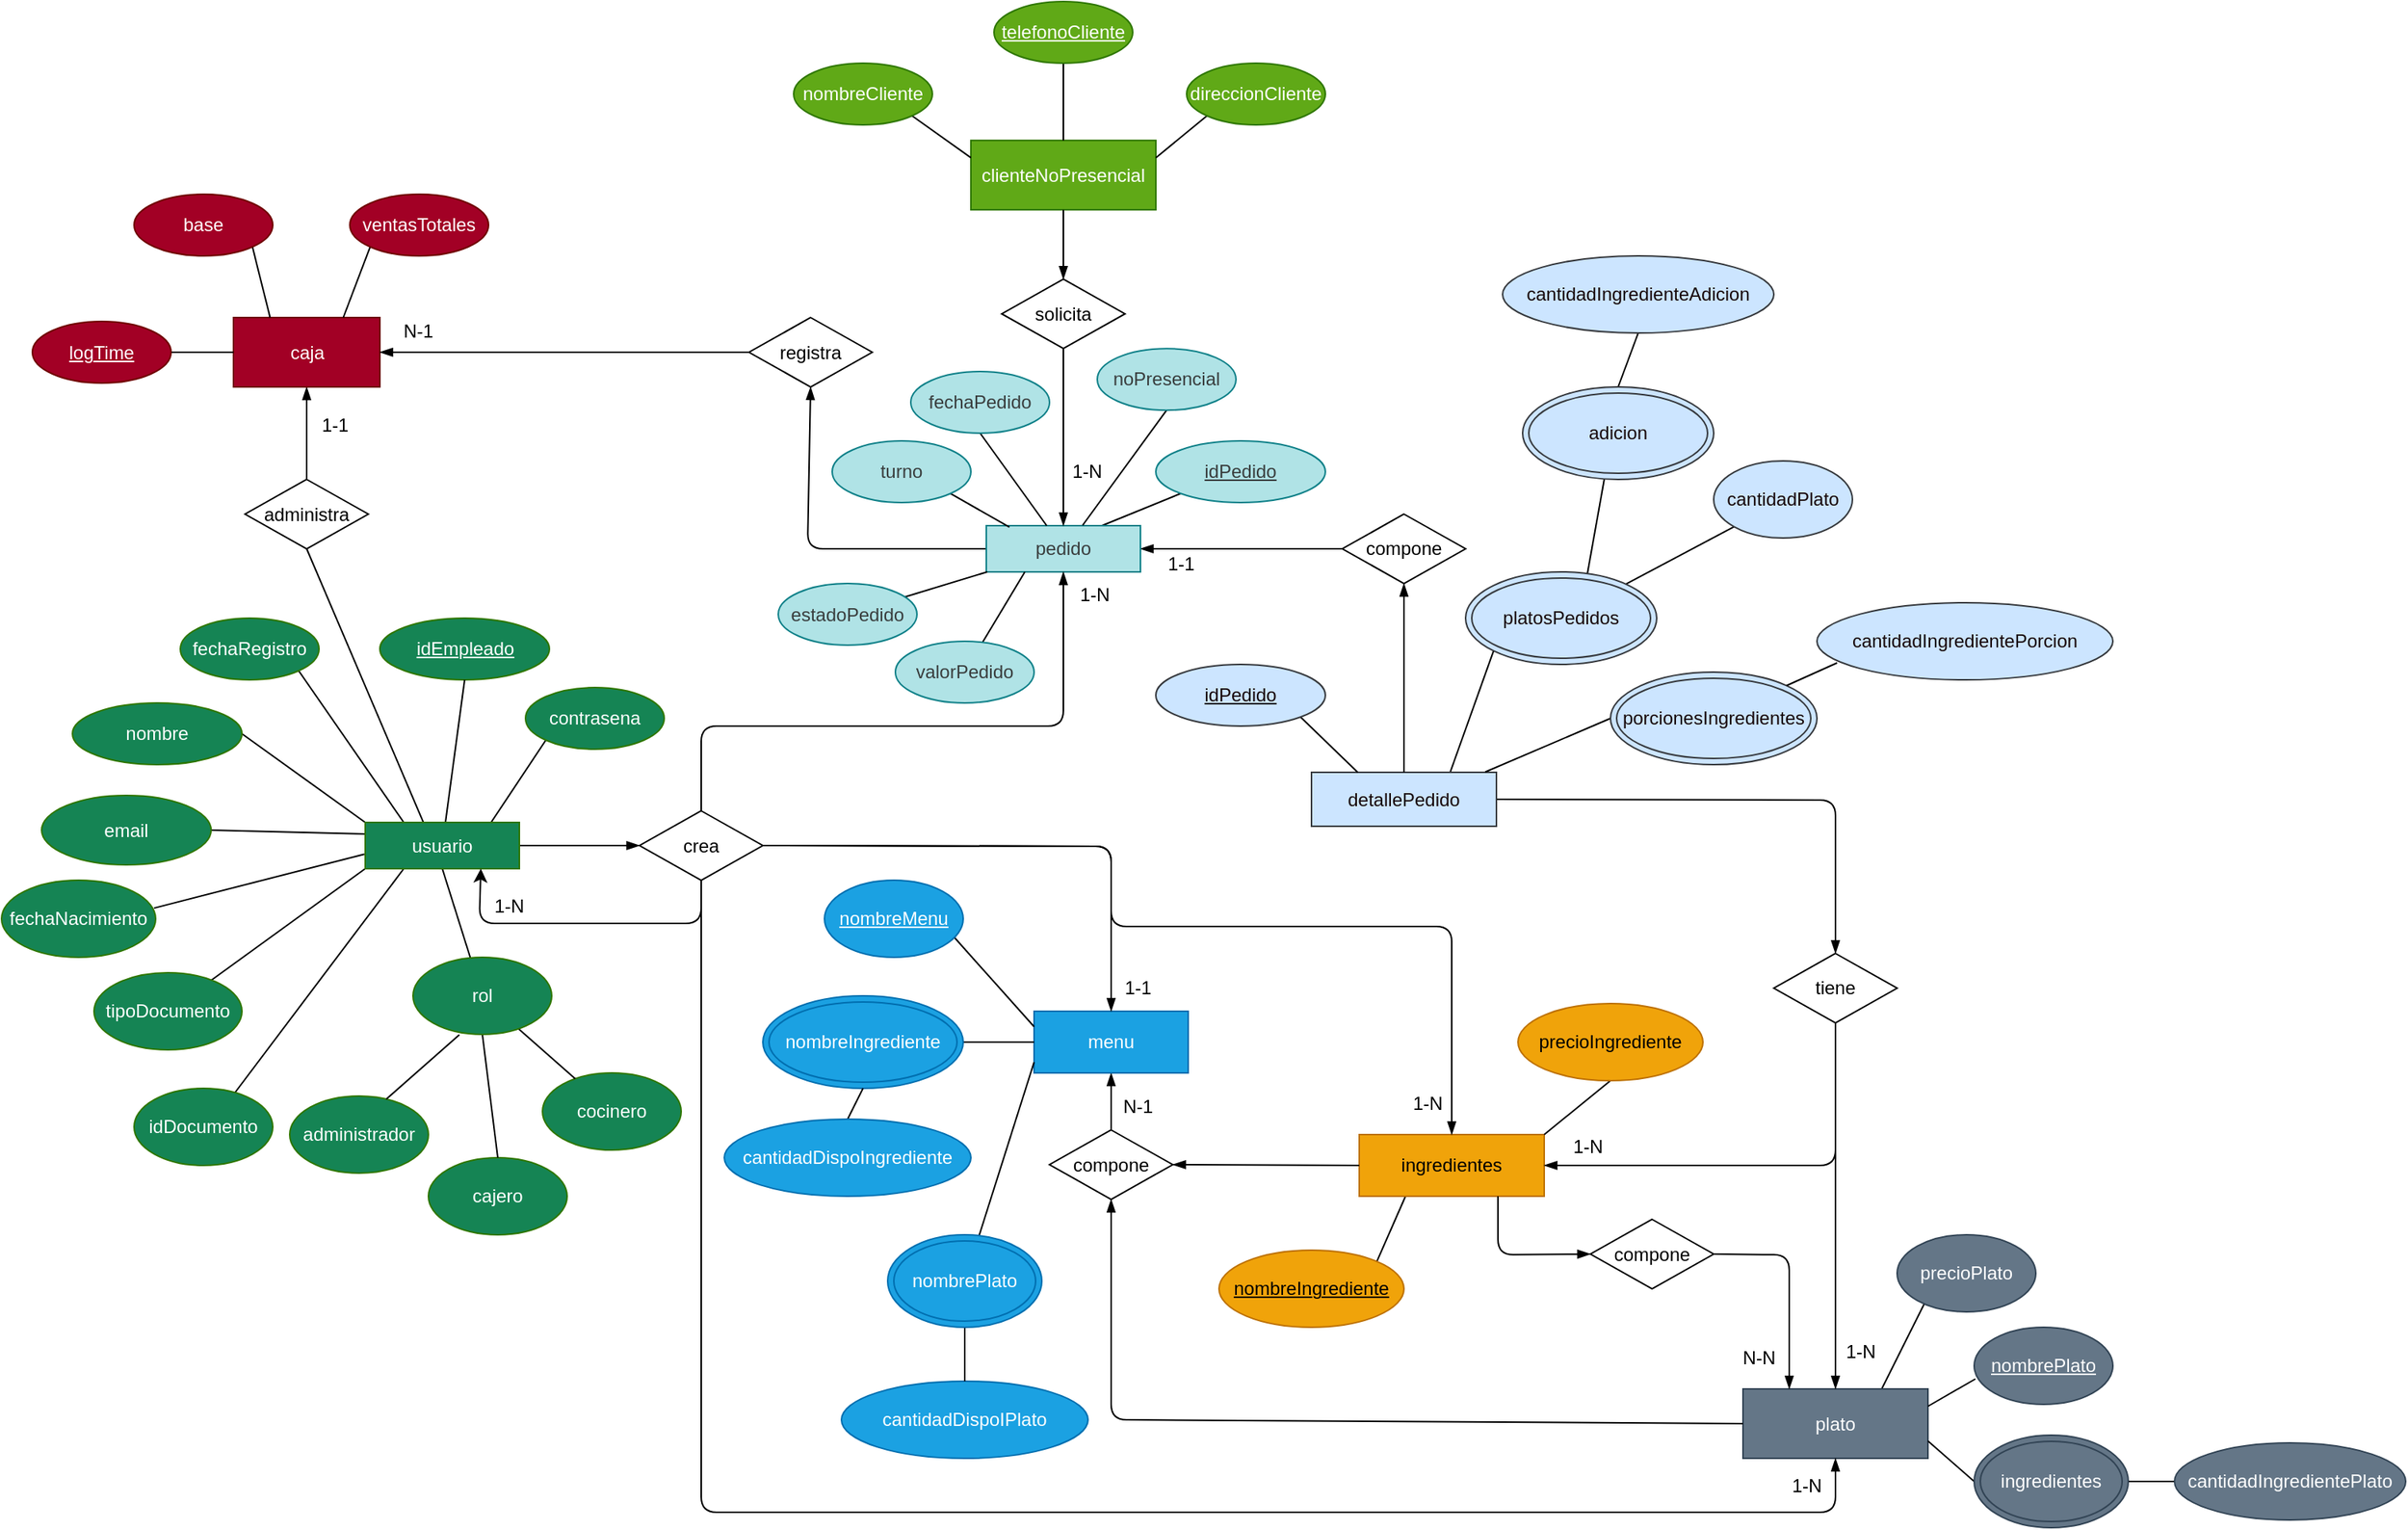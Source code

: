 <mxfile>
    <diagram name="Página-1" id="Yh6qMobbuzsy5kxDYr7Z">
        <mxGraphModel dx="1205" dy="677" grid="1" gridSize="10" guides="1" tooltips="1" connect="1" arrows="1" fold="1" page="1" pageScale="1" pageWidth="827" pageHeight="1169" math="0" shadow="0">
            <root>
                <mxCell id="0"/>
                <mxCell id="1" parent="0"/>
                <mxCell id="bPGTfYvn7zbAYY6Ecmjx-5" value="&lt;u&gt;idEmpleado&lt;/u&gt;" style="ellipse;whiteSpace=wrap;html=1;fillColor=#158454;fontColor=#ffffff;strokeColor=#2D7600;gradientColor=none;" parent="1" vertex="1">
                    <mxGeometry x="295.5" y="460" width="110" height="40" as="geometry"/>
                </mxCell>
                <mxCell id="bPGTfYvn7zbAYY6Ecmjx-9" value="" style="endArrow=none;html=1;rounded=0;entryX=0.5;entryY=1;entryDx=0;entryDy=0;" parent="1" source="bPGTfYvn7zbAYY6Ecmjx-1" target="bPGTfYvn7zbAYY6Ecmjx-5" edge="1">
                    <mxGeometry width="50" height="50" relative="1" as="geometry">
                        <mxPoint x="510" y="600" as="sourcePoint"/>
                        <mxPoint x="560" y="550" as="targetPoint"/>
                    </mxGeometry>
                </mxCell>
                <mxCell id="45" style="edgeStyle=none;html=1;exitX=0.81;exitY=0.034;exitDx=0;exitDy=0;entryX=0;entryY=1;entryDx=0;entryDy=0;endArrow=none;endFill=0;exitPerimeter=0;" parent="1" source="bPGTfYvn7zbAYY6Ecmjx-1" target="30" edge="1">
                    <mxGeometry relative="1" as="geometry"/>
                </mxCell>
                <mxCell id="47" style="edgeStyle=none;html=1;exitX=0.25;exitY=0;exitDx=0;exitDy=0;entryX=1;entryY=1;entryDx=0;entryDy=0;endArrow=none;endFill=0;" parent="1" source="bPGTfYvn7zbAYY6Ecmjx-1" target="31" edge="1">
                    <mxGeometry relative="1" as="geometry"/>
                </mxCell>
                <mxCell id="48" style="edgeStyle=none;html=1;exitX=0;exitY=0;exitDx=0;exitDy=0;entryX=1;entryY=0.5;entryDx=0;entryDy=0;endArrow=none;endFill=0;" parent="1" source="bPGTfYvn7zbAYY6Ecmjx-1" target="32" edge="1">
                    <mxGeometry relative="1" as="geometry"/>
                </mxCell>
                <mxCell id="49" style="edgeStyle=none;html=1;exitX=0;exitY=0.25;exitDx=0;exitDy=0;entryX=1;entryY=0.5;entryDx=0;entryDy=0;endArrow=none;endFill=0;" parent="1" source="bPGTfYvn7zbAYY6Ecmjx-1" target="33" edge="1">
                    <mxGeometry relative="1" as="geometry"/>
                </mxCell>
                <mxCell id="50" style="edgeStyle=none;html=1;exitX=-0.006;exitY=0.688;exitDx=0;exitDy=0;entryX=0.99;entryY=0.361;entryDx=0;entryDy=0;endArrow=none;endFill=0;exitPerimeter=0;entryPerimeter=0;" parent="1" source="bPGTfYvn7zbAYY6Ecmjx-1" target="34" edge="1">
                    <mxGeometry relative="1" as="geometry"/>
                </mxCell>
                <mxCell id="51" style="edgeStyle=none;html=1;exitX=0;exitY=1;exitDx=0;exitDy=0;entryX=0.789;entryY=0.102;entryDx=0;entryDy=0;endArrow=none;endFill=0;entryPerimeter=0;" parent="1" source="bPGTfYvn7zbAYY6Ecmjx-1" target="35" edge="1">
                    <mxGeometry relative="1" as="geometry"/>
                </mxCell>
                <mxCell id="52" style="edgeStyle=none;html=1;exitX=0.25;exitY=1;exitDx=0;exitDy=0;entryX=0.667;entryY=0.2;entryDx=0;entryDy=0;endArrow=none;endFill=0;entryPerimeter=0;" parent="1" source="bPGTfYvn7zbAYY6Ecmjx-1" target="36" edge="1">
                    <mxGeometry relative="1" as="geometry"/>
                </mxCell>
                <mxCell id="53" style="edgeStyle=none;html=1;exitX=0.5;exitY=1;exitDx=0;exitDy=0;endArrow=none;endFill=0;" parent="1" source="bPGTfYvn7zbAYY6Ecmjx-1" target="41" edge="1">
                    <mxGeometry relative="1" as="geometry"/>
                </mxCell>
                <mxCell id="68" style="edgeStyle=none;html=1;exitX=1;exitY=0.5;exitDx=0;exitDy=0;entryX=0;entryY=0.5;entryDx=0;entryDy=0;endArrow=blockThin;endFill=1;" parent="1" source="bPGTfYvn7zbAYY6Ecmjx-1" target="66" edge="1">
                    <mxGeometry relative="1" as="geometry">
                        <mxPoint x="490" y="607.5" as="targetPoint"/>
                    </mxGeometry>
                </mxCell>
                <mxCell id="73" style="edgeStyle=none;html=1;exitX=0.377;exitY=-0.003;exitDx=0;exitDy=0;entryX=0.5;entryY=1;entryDx=0;entryDy=0;endArrow=none;endFill=0;exitPerimeter=0;" parent="1" source="bPGTfYvn7zbAYY6Ecmjx-1" target="72" edge="1">
                    <mxGeometry relative="1" as="geometry"/>
                </mxCell>
                <mxCell id="bPGTfYvn7zbAYY6Ecmjx-1" value="usuario" style="rounded=0;whiteSpace=wrap;html=1;fillColor=#158454;fontColor=#ffffff;strokeColor=#2D7600;gradientColor=none;" parent="1" vertex="1">
                    <mxGeometry x="286" y="592.5" width="100" height="30" as="geometry"/>
                </mxCell>
                <mxCell id="30" value="contrasena" style="ellipse;whiteSpace=wrap;html=1;fillColor=#158454;fontColor=#ffffff;strokeColor=#2D7600;gradientColor=none;" parent="1" vertex="1">
                    <mxGeometry x="390" y="505" width="90" height="40" as="geometry"/>
                </mxCell>
                <mxCell id="31" value="fechaRegistro" style="ellipse;whiteSpace=wrap;html=1;fillColor=#158454;fontColor=#ffffff;strokeColor=#2D7600;gradientColor=none;" parent="1" vertex="1">
                    <mxGeometry x="166" y="460" width="90" height="40" as="geometry"/>
                </mxCell>
                <mxCell id="32" value="nombre" style="ellipse;whiteSpace=wrap;html=1;fillColor=#158454;fontColor=#ffffff;strokeColor=#2D7600;gradientColor=none;" parent="1" vertex="1">
                    <mxGeometry x="96" y="515" width="110" height="40" as="geometry"/>
                </mxCell>
                <mxCell id="33" value="email" style="ellipse;whiteSpace=wrap;html=1;fillColor=#158454;fontColor=#ffffff;strokeColor=#2D7600;gradientColor=none;" parent="1" vertex="1">
                    <mxGeometry x="76" y="575" width="110" height="45" as="geometry"/>
                </mxCell>
                <mxCell id="34" value="fechaNacimiento" style="ellipse;whiteSpace=wrap;html=1;fillColor=#158454;fontColor=#ffffff;strokeColor=#2D7600;gradientColor=none;" parent="1" vertex="1">
                    <mxGeometry x="50" y="630" width="100" height="50" as="geometry"/>
                </mxCell>
                <mxCell id="35" value="tipoDocumento" style="ellipse;whiteSpace=wrap;html=1;fillColor=#158454;fontColor=#ffffff;strokeColor=#2D7600;gradientColor=none;" parent="1" vertex="1">
                    <mxGeometry x="110" y="690" width="96" height="50" as="geometry"/>
                </mxCell>
                <mxCell id="36" value="idDocumento" style="ellipse;whiteSpace=wrap;html=1;fillColor=#158454;fontColor=#ffffff;strokeColor=#2D7600;gradientColor=none;" parent="1" vertex="1">
                    <mxGeometry x="136" y="765" width="90" height="50" as="geometry"/>
                </mxCell>
                <mxCell id="37" value="administrador" style="ellipse;whiteSpace=wrap;html=1;fillColor=#158454;fontColor=#ffffff;strokeColor=#2D7600;gradientColor=none;" parent="1" vertex="1">
                    <mxGeometry x="237" y="770" width="90" height="50" as="geometry"/>
                </mxCell>
                <mxCell id="39" value="cajero" style="ellipse;whiteSpace=wrap;html=1;fillColor=#158454;fontColor=#ffffff;strokeColor=#2D7600;gradientColor=none;" parent="1" vertex="1">
                    <mxGeometry x="327" y="810" width="90" height="50" as="geometry"/>
                </mxCell>
                <mxCell id="40" value="cocinero" style="ellipse;whiteSpace=wrap;html=1;fillColor=#158454;fontColor=#ffffff;strokeColor=#2D7600;gradientColor=none;" parent="1" vertex="1">
                    <mxGeometry x="401" y="755" width="90" height="50" as="geometry"/>
                </mxCell>
                <mxCell id="42" style="edgeStyle=none;html=1;exitX=0.334;exitY=1.005;exitDx=0;exitDy=0;endArrow=none;endFill=0;exitPerimeter=0;entryX=0.696;entryY=0.041;entryDx=0;entryDy=0;entryPerimeter=0;" parent="1" source="41" target="37" edge="1">
                    <mxGeometry relative="1" as="geometry"/>
                </mxCell>
                <mxCell id="43" style="edgeStyle=none;html=1;exitX=0.5;exitY=1;exitDx=0;exitDy=0;entryX=0.5;entryY=0;entryDx=0;entryDy=0;endArrow=none;endFill=0;" parent="1" source="41" target="39" edge="1">
                    <mxGeometry relative="1" as="geometry"/>
                </mxCell>
                <mxCell id="44" style="edgeStyle=none;html=1;exitX=0.756;exitY=0.92;exitDx=0;exitDy=0;endArrow=none;endFill=0;exitPerimeter=0;" parent="1" source="41" target="40" edge="1">
                    <mxGeometry relative="1" as="geometry">
                        <mxPoint x="568" y="720" as="targetPoint"/>
                    </mxGeometry>
                </mxCell>
                <mxCell id="41" value="rol" style="ellipse;whiteSpace=wrap;html=1;fillColor=#158454;fontColor=#ffffff;strokeColor=#2D7600;gradientColor=none;" parent="1" vertex="1">
                    <mxGeometry x="317" y="680" width="90" height="50" as="geometry"/>
                </mxCell>
                <mxCell id="74" style="edgeStyle=none;html=1;exitX=0.5;exitY=1;exitDx=0;exitDy=0;entryX=0.5;entryY=0;entryDx=0;entryDy=0;endArrow=none;endFill=0;startArrow=blockThin;startFill=1;" parent="1" source="55" target="72" edge="1">
                    <mxGeometry relative="1" as="geometry"/>
                </mxCell>
                <mxCell id="55" value="caja" style="rounded=0;whiteSpace=wrap;html=1;fillColor=#a20025;fontColor=#ffffff;strokeColor=#6F0000;" parent="1" vertex="1">
                    <mxGeometry x="200.5" y="265" width="95" height="45" as="geometry"/>
                </mxCell>
                <mxCell id="90" style="edgeStyle=none;html=1;exitX=0.5;exitY=1;exitDx=0;exitDy=0;endArrow=none;endFill=0;startArrow=blockThin;startFill=1;" parent="1" source="56" target="89" edge="1">
                    <mxGeometry relative="1" as="geometry"/>
                </mxCell>
                <mxCell id="56" value="menu" style="rounded=0;whiteSpace=wrap;html=1;fillColor=#1ba1e2;fontColor=#ffffff;strokeColor=#006EAF;" parent="1" vertex="1">
                    <mxGeometry x="720" y="715" width="100" height="40" as="geometry"/>
                </mxCell>
                <mxCell id="80" style="edgeStyle=none;html=1;exitX=1;exitY=0.5;exitDx=0;exitDy=0;entryX=0;entryY=0.5;entryDx=0;entryDy=0;endArrow=none;endFill=0;startArrow=blockThin;startFill=1;" parent="1" source="57" target="79" edge="1">
                    <mxGeometry relative="1" as="geometry"/>
                </mxCell>
                <mxCell id="109" style="edgeStyle=none;html=1;exitX=0;exitY=0.5;exitDx=0;exitDy=0;endArrow=blockThin;endFill=1;entryX=0.5;entryY=1;entryDx=0;entryDy=0;" parent="1" source="57" target="108" edge="1">
                    <mxGeometry relative="1" as="geometry">
                        <mxPoint x="560" y="415.069" as="targetPoint"/>
                        <Array as="points">
                            <mxPoint x="573" y="415"/>
                        </Array>
                    </mxGeometry>
                </mxCell>
                <mxCell id="139" style="edgeStyle=none;html=1;exitX=0.75;exitY=0;exitDx=0;exitDy=0;entryX=0;entryY=1;entryDx=0;entryDy=0;endArrow=none;endFill=0;" parent="1" source="57" target="130" edge="1">
                    <mxGeometry relative="1" as="geometry"/>
                </mxCell>
                <mxCell id="57" value="pedido" style="rounded=0;whiteSpace=wrap;html=1;fillColor=#b0e3e6;strokeColor=#0e8088;fontColor=#393D3D;" parent="1" vertex="1">
                    <mxGeometry x="689" y="400" width="100" height="30" as="geometry"/>
                </mxCell>
                <mxCell id="84" style="edgeStyle=none;html=1;exitX=1;exitY=0.5;exitDx=0;exitDy=0;endArrow=blockThin;endFill=1;entryX=0.5;entryY=0;entryDx=0;entryDy=0;" parent="1" source="59" target="83" edge="1">
                    <mxGeometry relative="1" as="geometry">
                        <mxPoint x="1150" y="577.667" as="targetPoint"/>
                        <Array as="points">
                            <mxPoint x="1240" y="578"/>
                        </Array>
                    </mxGeometry>
                </mxCell>
                <mxCell id="162" style="edgeStyle=none;html=1;exitX=0.75;exitY=0;exitDx=0;exitDy=0;entryX=0;entryY=1;entryDx=0;entryDy=0;startArrow=none;startFill=0;endArrow=none;endFill=0;" parent="1" source="59" target="161" edge="1">
                    <mxGeometry relative="1" as="geometry"/>
                </mxCell>
                <mxCell id="59" value="detallePedido" style="rounded=0;whiteSpace=wrap;html=1;fillColor=#cce5ff;strokeColor=#36393d;fontColor=#170808;" parent="1" vertex="1">
                    <mxGeometry x="900" y="560" width="120" height="35" as="geometry"/>
                </mxCell>
                <mxCell id="60" value="clienteNoPresencial" style="rounded=0;whiteSpace=wrap;html=1;fillColor=#60a917;fontColor=#ffffff;strokeColor=#2D7600;" parent="1" vertex="1">
                    <mxGeometry x="679" y="150.09" width="120" height="45" as="geometry"/>
                </mxCell>
                <mxCell id="180" style="edgeStyle=none;html=1;exitX=0.75;exitY=0;exitDx=0;exitDy=0;startArrow=none;startFill=0;endArrow=none;endFill=0;" parent="1" source="61" edge="1">
                    <mxGeometry relative="1" as="geometry">
                        <mxPoint x="1300" y="900" as="targetPoint"/>
                    </mxGeometry>
                </mxCell>
                <mxCell id="61" value="plato" style="rounded=0;whiteSpace=wrap;html=1;fillColor=#647687;fontColor=#ffffff;strokeColor=#314354;" parent="1" vertex="1">
                    <mxGeometry x="1180" y="960" width="120" height="45" as="geometry"/>
                </mxCell>
                <mxCell id="123" style="edgeStyle=none;html=1;exitX=0.25;exitY=1;exitDx=0;exitDy=0;entryX=1;entryY=0;entryDx=0;entryDy=0;endArrow=none;endFill=0;" parent="1" source="62" target="121" edge="1">
                    <mxGeometry relative="1" as="geometry"/>
                </mxCell>
                <mxCell id="62" value="ingredientes" style="rounded=0;whiteSpace=wrap;html=1;fillColor=#f0a30a;strokeColor=#BD7000;fontColor=#000000;" parent="1" vertex="1">
                    <mxGeometry x="931" y="795" width="120" height="40" as="geometry"/>
                </mxCell>
                <mxCell id="67" style="edgeStyle=none;html=1;exitX=0.5;exitY=0;exitDx=0;exitDy=0;endArrow=blockThin;endFill=1;" parent="1" source="66" target="57" edge="1">
                    <mxGeometry relative="1" as="geometry">
                        <mxPoint x="580.0" y="540" as="sourcePoint"/>
                        <Array as="points">
                            <mxPoint x="504" y="530"/>
                            <mxPoint x="739" y="530"/>
                        </Array>
                        <mxPoint x="580" y="430" as="targetPoint"/>
                    </mxGeometry>
                </mxCell>
                <mxCell id="102" style="edgeStyle=none;html=1;exitX=1;exitY=0.5;exitDx=0;exitDy=0;entryX=0.5;entryY=0;entryDx=0;entryDy=0;endArrow=blockThin;endFill=1;" parent="1" source="66" target="56" edge="1">
                    <mxGeometry relative="1" as="geometry">
                        <Array as="points">
                            <mxPoint x="770" y="608"/>
                        </Array>
                    </mxGeometry>
                </mxCell>
                <mxCell id="144" style="edgeStyle=none;html=1;exitX=0.5;exitY=1;exitDx=0;exitDy=0;endArrow=blockThin;endFill=1;entryX=0.5;entryY=1;entryDx=0;entryDy=0;startArrow=none;startFill=0;" parent="1" source="66" target="61" edge="1">
                    <mxGeometry relative="1" as="geometry">
                        <mxPoint x="630" y="1030" as="targetPoint"/>
                        <Array as="points">
                            <mxPoint x="504" y="1040"/>
                            <mxPoint x="1240" y="1040"/>
                        </Array>
                    </mxGeometry>
                </mxCell>
                <mxCell id="145" style="edgeStyle=none;html=1;exitX=1;exitY=0.5;exitDx=0;exitDy=0;entryX=0.5;entryY=0;entryDx=0;entryDy=0;endArrow=blockThin;endFill=1;" parent="1" source="66" target="62" edge="1">
                    <mxGeometry relative="1" as="geometry">
                        <Array as="points">
                            <mxPoint x="770" y="608"/>
                            <mxPoint x="770" y="660"/>
                            <mxPoint x="991" y="660"/>
                        </Array>
                    </mxGeometry>
                </mxCell>
                <mxCell id="217" style="edgeStyle=none;html=1;exitX=0.5;exitY=1;exitDx=0;exitDy=0;entryX=0.75;entryY=1;entryDx=0;entryDy=0;" parent="1" source="66" target="bPGTfYvn7zbAYY6Ecmjx-1" edge="1">
                    <mxGeometry relative="1" as="geometry">
                        <Array as="points">
                            <mxPoint x="504" y="658"/>
                            <mxPoint x="360" y="658"/>
                        </Array>
                    </mxGeometry>
                </mxCell>
                <mxCell id="66" value="crea" style="rhombus;whiteSpace=wrap;html=1;" parent="1" vertex="1">
                    <mxGeometry x="464" y="585" width="80" height="45" as="geometry"/>
                </mxCell>
                <mxCell id="72" value="administra" style="rhombus;whiteSpace=wrap;html=1;" parent="1" vertex="1">
                    <mxGeometry x="208" y="370" width="80" height="45" as="geometry"/>
                </mxCell>
                <mxCell id="77" style="edgeStyle=none;html=1;exitX=0.5;exitY=1;exitDx=0;exitDy=0;endArrow=blockThin;endFill=1;entryX=0.5;entryY=0;entryDx=0;entryDy=0;" parent="1" source="76" target="57" edge="1">
                    <mxGeometry relative="1" as="geometry">
                        <mxPoint x="738" y="370" as="targetPoint"/>
                    </mxGeometry>
                </mxCell>
                <mxCell id="78" style="edgeStyle=none;html=1;exitX=0.5;exitY=0;exitDx=0;exitDy=0;endArrow=none;endFill=0;startArrow=blockThin;startFill=1;" parent="1" source="76" target="60" edge="1">
                    <mxGeometry relative="1" as="geometry"/>
                </mxCell>
                <mxCell id="76" value="solicita" style="rhombus;whiteSpace=wrap;html=1;" parent="1" vertex="1">
                    <mxGeometry x="699" y="240.09" width="80" height="45" as="geometry"/>
                </mxCell>
                <mxCell id="82" style="edgeStyle=none;html=1;exitX=0.5;exitY=1;exitDx=0;exitDy=0;entryX=0.5;entryY=0;entryDx=0;entryDy=0;endArrow=none;endFill=0;startArrow=blockThin;startFill=1;" parent="1" source="79" target="59" edge="1">
                    <mxGeometry relative="1" as="geometry"/>
                </mxCell>
                <mxCell id="79" value="compone" style="rhombus;whiteSpace=wrap;html=1;" parent="1" vertex="1">
                    <mxGeometry x="920" y="392.5" width="80" height="45" as="geometry"/>
                </mxCell>
                <mxCell id="147" style="edgeStyle=none;html=1;exitX=0.5;exitY=1;exitDx=0;exitDy=0;entryX=0.5;entryY=0;entryDx=0;entryDy=0;endArrow=blockThin;endFill=1;" parent="1" source="83" target="61" edge="1">
                    <mxGeometry relative="1" as="geometry"/>
                </mxCell>
                <mxCell id="83" value="tiene" style="rhombus;whiteSpace=wrap;html=1;" parent="1" vertex="1">
                    <mxGeometry x="1200" y="677.5" width="80" height="45" as="geometry"/>
                </mxCell>
                <mxCell id="88" style="edgeStyle=none;html=1;exitX=0.5;exitY=1;exitDx=0;exitDy=0;entryX=1;entryY=0.5;entryDx=0;entryDy=0;endArrow=blockThin;endFill=1;" parent="1" source="83" target="62" edge="1">
                    <mxGeometry relative="1" as="geometry">
                        <mxPoint x="1090" y="815" as="sourcePoint"/>
                        <Array as="points">
                            <mxPoint x="1240" y="815"/>
                        </Array>
                    </mxGeometry>
                </mxCell>
                <mxCell id="91" style="edgeStyle=none;html=1;exitX=0.5;exitY=1;exitDx=0;exitDy=0;entryX=0;entryY=0.5;entryDx=0;entryDy=0;endArrow=none;endFill=0;startArrow=blockThin;startFill=1;" parent="1" source="89" target="61" edge="1">
                    <mxGeometry relative="1" as="geometry">
                        <Array as="points">
                            <mxPoint x="770" y="980"/>
                        </Array>
                    </mxGeometry>
                </mxCell>
                <mxCell id="148" style="edgeStyle=none;html=1;exitX=1;exitY=0.5;exitDx=0;exitDy=0;entryX=0;entryY=0.5;entryDx=0;entryDy=0;endArrow=none;endFill=0;startArrow=blockThin;startFill=1;" parent="1" source="89" target="62" edge="1">
                    <mxGeometry relative="1" as="geometry"/>
                </mxCell>
                <mxCell id="89" value="compone" style="rhombus;whiteSpace=wrap;html=1;" parent="1" vertex="1">
                    <mxGeometry x="730" y="792" width="80" height="45" as="geometry"/>
                </mxCell>
                <mxCell id="110" style="edgeStyle=none;html=1;exitX=0;exitY=0.5;exitDx=0;exitDy=0;endArrow=blockThin;endFill=1;" parent="1" source="108" target="55" edge="1">
                    <mxGeometry relative="1" as="geometry"/>
                </mxCell>
                <mxCell id="108" value="registra" style="rhombus;whiteSpace=wrap;html=1;" parent="1" vertex="1">
                    <mxGeometry x="535" y="265" width="80" height="45" as="geometry"/>
                </mxCell>
                <mxCell id="113" style="edgeStyle=none;html=1;endArrow=none;endFill=0;" parent="1" source="132" edge="1">
                    <mxGeometry relative="1" as="geometry">
                        <mxPoint x="650" y="715" as="sourcePoint"/>
                        <mxPoint x="720" y="748" as="targetPoint"/>
                    </mxGeometry>
                </mxCell>
                <mxCell id="115" value="cantidadDispoIPlato" style="ellipse;whiteSpace=wrap;html=1;fillColor=#1ba1e2;fontColor=#ffffff;strokeColor=#006EAF;" parent="1" vertex="1">
                    <mxGeometry x="595" y="955" width="160" height="50" as="geometry"/>
                </mxCell>
                <mxCell id="120" style="edgeStyle=none;html=1;exitX=0.009;exitY=0.67;exitDx=0;exitDy=0;entryX=1;entryY=0.25;entryDx=0;entryDy=0;endArrow=none;endFill=0;exitPerimeter=0;" parent="1" source="117" target="61" edge="1">
                    <mxGeometry relative="1" as="geometry"/>
                </mxCell>
                <mxCell id="117" value="nombrePlato" style="ellipse;whiteSpace=wrap;html=1;fontStyle=4;fillColor=#647687;fontColor=#ffffff;strokeColor=#314354;" parent="1" vertex="1">
                    <mxGeometry x="1330" y="920" width="90" height="50" as="geometry"/>
                </mxCell>
                <mxCell id="119" style="edgeStyle=none;html=1;exitX=0;exitY=0.5;exitDx=0;exitDy=0;entryX=1;entryY=0.75;entryDx=0;entryDy=0;endArrow=none;endFill=0;" parent="1" source="149" target="61" edge="1">
                    <mxGeometry relative="1" as="geometry">
                        <mxPoint x="1330.0" y="1015" as="sourcePoint"/>
                    </mxGeometry>
                </mxCell>
                <mxCell id="121" value="nombreIngrediente" style="ellipse;whiteSpace=wrap;html=1;fontStyle=4;fillColor=#f0a30a;strokeColor=#BD7000;fontColor=#000000;" parent="1" vertex="1">
                    <mxGeometry x="840" y="870" width="120" height="50" as="geometry"/>
                </mxCell>
                <mxCell id="130" value="&lt;u&gt;idPedido&lt;/u&gt;" style="ellipse;whiteSpace=wrap;html=1;fillColor=#b0e3e6;strokeColor=#0e8088;fontColor=#393D3D;" parent="1" vertex="1">
                    <mxGeometry x="799" y="345" width="110" height="40" as="geometry"/>
                </mxCell>
                <mxCell id="136" style="edgeStyle=none;html=1;endArrow=none;endFill=0;" parent="1" source="132" target="115" edge="1">
                    <mxGeometry relative="1" as="geometry"/>
                </mxCell>
                <mxCell id="132" value="nombrePlato" style="ellipse;shape=doubleEllipse;whiteSpace=wrap;html=1;fillColor=#1ba1e2;fontColor=#ffffff;strokeColor=#006EAF;" parent="1" vertex="1">
                    <mxGeometry x="625" y="860" width="100" height="60" as="geometry"/>
                </mxCell>
                <mxCell id="138" style="edgeStyle=none;html=1;exitX=0.933;exitY=0.735;exitDx=0;exitDy=0;entryX=0;entryY=0.25;entryDx=0;entryDy=0;endArrow=none;endFill=0;exitPerimeter=0;" parent="1" source="137" target="56" edge="1">
                    <mxGeometry relative="1" as="geometry"/>
                </mxCell>
                <mxCell id="137" value="nombreMenu" style="ellipse;whiteSpace=wrap;html=1;fontStyle=4;fillColor=#1ba1e2;fontColor=#ffffff;strokeColor=#006EAF;" parent="1" vertex="1">
                    <mxGeometry x="584" y="630" width="90" height="50" as="geometry"/>
                </mxCell>
                <mxCell id="187" style="edgeStyle=none;html=1;exitX=1;exitY=0.5;exitDx=0;exitDy=0;entryX=0;entryY=0.5;entryDx=0;entryDy=0;startArrow=none;startFill=0;endArrow=none;endFill=0;" parent="1" source="149" target="186" edge="1">
                    <mxGeometry relative="1" as="geometry"/>
                </mxCell>
                <mxCell id="149" value="ingredientes" style="ellipse;shape=doubleEllipse;whiteSpace=wrap;html=1;fillColor=#647687;fontColor=#ffffff;strokeColor=#314354;" parent="1" vertex="1">
                    <mxGeometry x="1330" y="990" width="100" height="60" as="geometry"/>
                </mxCell>
                <mxCell id="156" style="edgeStyle=none;html=1;exitX=1;exitY=0.5;exitDx=0;exitDy=0;entryX=0.25;entryY=0;entryDx=0;entryDy=0;endArrow=blockThin;endFill=1;startArrow=none;startFill=0;" parent="1" source="154" target="61" edge="1">
                    <mxGeometry relative="1" as="geometry">
                        <Array as="points">
                            <mxPoint x="1210" y="873"/>
                        </Array>
                    </mxGeometry>
                </mxCell>
                <mxCell id="157" style="edgeStyle=none;html=1;exitX=0;exitY=0.5;exitDx=0;exitDy=0;endArrow=none;endFill=0;entryX=0.75;entryY=1;entryDx=0;entryDy=0;startArrow=blockThin;startFill=1;" parent="1" source="154" target="62" edge="1">
                    <mxGeometry relative="1" as="geometry">
                        <mxPoint x="1034" y="872.286" as="targetPoint"/>
                        <Array as="points">
                            <mxPoint x="1021" y="873"/>
                        </Array>
                    </mxGeometry>
                </mxCell>
                <mxCell id="154" value="compone" style="rhombus;whiteSpace=wrap;html=1;" parent="1" vertex="1">
                    <mxGeometry x="1081" y="850" width="80" height="45" as="geometry"/>
                </mxCell>
                <mxCell id="219" style="edgeStyle=none;html=1;exitX=0.635;exitY=0.046;exitDx=0;exitDy=0;endArrow=none;endFill=0;exitPerimeter=0;entryX=0.427;entryY=1;entryDx=0;entryDy=0;entryPerimeter=0;" parent="1" source="161" target="230" edge="1">
                    <mxGeometry relative="1" as="geometry">
                        <mxPoint x="1089.699" y="369.945" as="targetPoint"/>
                    </mxGeometry>
                </mxCell>
                <mxCell id="165" style="edgeStyle=none;html=1;exitX=1;exitY=1;exitDx=0;exitDy=0;entryX=0.25;entryY=0;entryDx=0;entryDy=0;startArrow=none;startFill=0;endArrow=none;endFill=0;" parent="1" source="164" target="59" edge="1">
                    <mxGeometry relative="1" as="geometry"/>
                </mxCell>
                <mxCell id="164" value="&lt;u&gt;idPedido&lt;/u&gt;" style="ellipse;whiteSpace=wrap;html=1;fillColor=#cce5ff;strokeColor=#36393d;fontColor=#170808;" parent="1" vertex="1">
                    <mxGeometry x="799" y="490" width="110" height="40" as="geometry"/>
                </mxCell>
                <mxCell id="168" style="edgeStyle=none;html=1;exitX=0;exitY=0.5;exitDx=0;exitDy=0;entryX=0.94;entryY=-0.007;entryDx=0;entryDy=0;entryPerimeter=0;startArrow=none;startFill=0;endArrow=none;endFill=0;" parent="1" source="166" target="59" edge="1">
                    <mxGeometry relative="1" as="geometry"/>
                </mxCell>
                <mxCell id="166" value="porcionesIngredientes" style="ellipse;shape=doubleEllipse;whiteSpace=wrap;html=1;fillColor=#cce5ff;strokeColor=#36393d;fontColor=#170808;" parent="1" vertex="1">
                    <mxGeometry x="1094" y="495" width="134" height="60" as="geometry"/>
                </mxCell>
                <mxCell id="172" style="edgeStyle=none;html=1;exitX=0;exitY=1;exitDx=0;exitDy=0;startArrow=none;startFill=0;endArrow=none;endFill=0;" parent="1" source="170" target="161" edge="1">
                    <mxGeometry relative="1" as="geometry"/>
                </mxCell>
                <mxCell id="170" value="cantidadPlato" style="ellipse;whiteSpace=wrap;html=1;fillColor=#cce5ff;strokeColor=#36393d;fontColor=#170808;" parent="1" vertex="1">
                    <mxGeometry x="1161" y="358" width="90" height="50" as="geometry"/>
                </mxCell>
                <mxCell id="176" style="edgeStyle=none;html=1;exitX=0.068;exitY=0.78;exitDx=0;exitDy=0;startArrow=none;startFill=0;endArrow=none;endFill=0;exitPerimeter=0;" parent="1" source="174" target="166" edge="1">
                    <mxGeometry relative="1" as="geometry"/>
                </mxCell>
                <mxCell id="174" value="cantidadIngredientePorcion" style="ellipse;whiteSpace=wrap;html=1;fillColor=#cce5ff;strokeColor=#36393d;fontColor=#170808;" parent="1" vertex="1">
                    <mxGeometry x="1228" y="450" width="192" height="50" as="geometry"/>
                </mxCell>
                <mxCell id="179" value="precioPlato" style="ellipse;whiteSpace=wrap;html=1;fillColor=#647687;fontColor=#ffffff;strokeColor=#314354;" parent="1" vertex="1">
                    <mxGeometry x="1280" y="860" width="90" height="50" as="geometry"/>
                </mxCell>
                <mxCell id="182" style="edgeStyle=none;html=1;exitX=0.5;exitY=1;exitDx=0;exitDy=0;entryX=1;entryY=0;entryDx=0;entryDy=0;startArrow=none;startFill=0;endArrow=none;endFill=0;" parent="1" source="181" target="62" edge="1">
                    <mxGeometry relative="1" as="geometry"/>
                </mxCell>
                <mxCell id="181" value="precioIngrediente" style="ellipse;whiteSpace=wrap;html=1;fillColor=#f0a30a;strokeColor=#BD7000;fontColor=#000000;" parent="1" vertex="1">
                    <mxGeometry x="1034" y="710" width="120" height="50" as="geometry"/>
                </mxCell>
                <mxCell id="184" style="edgeStyle=none;html=1;exitX=1;exitY=0.5;exitDx=0;exitDy=0;entryX=0;entryY=0.5;entryDx=0;entryDy=0;startArrow=none;startFill=0;endArrow=none;endFill=0;" parent="1" source="183" target="56" edge="1">
                    <mxGeometry relative="1" as="geometry"/>
                </mxCell>
                <mxCell id="183" value="nombreIngrediente" style="ellipse;shape=doubleEllipse;whiteSpace=wrap;html=1;fillColor=#1ba1e2;fontColor=#ffffff;strokeColor=#006EAF;" parent="1" vertex="1">
                    <mxGeometry x="544" y="705" width="130" height="60" as="geometry"/>
                </mxCell>
                <mxCell id="186" value="cantidadIngredientePlato" style="ellipse;whiteSpace=wrap;html=1;fillColor=#647687;fontColor=#ffffff;strokeColor=#314354;" parent="1" vertex="1">
                    <mxGeometry x="1460" y="995" width="150" height="50" as="geometry"/>
                </mxCell>
                <mxCell id="190" style="edgeStyle=none;html=1;exitX=0.5;exitY=0;exitDx=0;exitDy=0;entryX=0.5;entryY=1;entryDx=0;entryDy=0;startArrow=none;startFill=0;endArrow=none;endFill=0;" parent="1" source="189" target="183" edge="1">
                    <mxGeometry relative="1" as="geometry"/>
                </mxCell>
                <mxCell id="189" value="cantidadDispoIngrediente" style="ellipse;whiteSpace=wrap;html=1;fillColor=#1ba1e2;fontColor=#ffffff;strokeColor=#006EAF;" parent="1" vertex="1">
                    <mxGeometry x="519" y="785" width="160" height="50" as="geometry"/>
                </mxCell>
                <mxCell id="198" style="edgeStyle=none;html=1;exitX=1;exitY=1;exitDx=0;exitDy=0;entryX=0.15;entryY=0.033;entryDx=0;entryDy=0;entryPerimeter=0;startArrow=none;startFill=0;endArrow=none;endFill=0;" parent="1" source="191" target="57" edge="1">
                    <mxGeometry relative="1" as="geometry"/>
                </mxCell>
                <mxCell id="191" value="turno" style="ellipse;whiteSpace=wrap;html=1;fillColor=#b0e3e6;strokeColor=#0e8088;fontColor=#393D3D;" parent="1" vertex="1">
                    <mxGeometry x="589" y="345" width="90" height="40" as="geometry"/>
                </mxCell>
                <mxCell id="199" value="" style="edgeStyle=none;html=1;startArrow=none;startFill=0;endArrow=none;endFill=0;" parent="1" source="192" target="57" edge="1">
                    <mxGeometry relative="1" as="geometry"/>
                </mxCell>
                <mxCell id="192" value="estadoPedido" style="ellipse;whiteSpace=wrap;html=1;fillColor=#b0e3e6;strokeColor=#0e8088;fontColor=#393D3D;" parent="1" vertex="1">
                    <mxGeometry x="554" y="437.5" width="90" height="40" as="geometry"/>
                </mxCell>
                <mxCell id="200" style="edgeStyle=none;html=1;entryX=0.25;entryY=1;entryDx=0;entryDy=0;startArrow=none;startFill=0;endArrow=none;endFill=0;" parent="1" source="193" target="57" edge="1">
                    <mxGeometry relative="1" as="geometry"/>
                </mxCell>
                <mxCell id="193" value="valorPedido" style="ellipse;whiteSpace=wrap;html=1;fillColor=#b0e3e6;strokeColor=#0e8088;fontColor=#393D3D;" parent="1" vertex="1">
                    <mxGeometry x="630" y="475" width="90" height="40" as="geometry"/>
                </mxCell>
                <mxCell id="197" style="edgeStyle=none;html=1;exitX=0.5;exitY=1;exitDx=0;exitDy=0;startArrow=none;startFill=0;endArrow=none;endFill=0;" parent="1" source="194" target="57" edge="1">
                    <mxGeometry relative="1" as="geometry"/>
                </mxCell>
                <mxCell id="194" value="fechaPedido" style="ellipse;whiteSpace=wrap;html=1;fillColor=#b0e3e6;strokeColor=#0e8088;fontColor=#393D3D;" parent="1" vertex="1">
                    <mxGeometry x="640" y="300" width="90" height="40" as="geometry"/>
                </mxCell>
                <mxCell id="196" style="edgeStyle=none;html=1;exitX=0.5;exitY=1;exitDx=0;exitDy=0;entryX=0.625;entryY=-0.008;entryDx=0;entryDy=0;entryPerimeter=0;startArrow=none;startFill=0;endArrow=none;endFill=0;" parent="1" source="195" target="57" edge="1">
                    <mxGeometry relative="1" as="geometry"/>
                </mxCell>
                <mxCell id="195" value="noPresencial" style="ellipse;whiteSpace=wrap;html=1;fillColor=#b0e3e6;strokeColor=#0e8088;fontColor=#393D3D;" parent="1" vertex="1">
                    <mxGeometry x="761" y="285.09" width="90" height="40" as="geometry"/>
                </mxCell>
                <mxCell id="211" style="edgeStyle=none;html=1;exitX=1;exitY=1;exitDx=0;exitDy=0;entryX=0;entryY=0.25;entryDx=0;entryDy=0;startArrow=none;startFill=0;endArrow=none;endFill=0;" parent="1" source="206" target="60" edge="1">
                    <mxGeometry relative="1" as="geometry"/>
                </mxCell>
                <mxCell id="206" value="nombreCliente" style="ellipse;whiteSpace=wrap;html=1;fillColor=#60a917;fontColor=#ffffff;strokeColor=#2D7600;" parent="1" vertex="1">
                    <mxGeometry x="564" y="100.0" width="90" height="40" as="geometry"/>
                </mxCell>
                <mxCell id="209" style="edgeStyle=none;html=1;exitX=0.5;exitY=1;exitDx=0;exitDy=0;startArrow=none;startFill=0;endArrow=none;endFill=0;" parent="1" source="207" target="60" edge="1">
                    <mxGeometry relative="1" as="geometry"/>
                </mxCell>
                <mxCell id="207" value="telefonoCliente" style="ellipse;whiteSpace=wrap;html=1;fontStyle=4;fillColor=#60a917;fontColor=#ffffff;strokeColor=#2D7600;" parent="1" vertex="1">
                    <mxGeometry x="694" y="60.0" width="90" height="40" as="geometry"/>
                </mxCell>
                <mxCell id="210" style="edgeStyle=none;html=1;exitX=0;exitY=1;exitDx=0;exitDy=0;entryX=1;entryY=0.25;entryDx=0;entryDy=0;startArrow=none;startFill=0;endArrow=none;endFill=0;" parent="1" source="208" target="60" edge="1">
                    <mxGeometry relative="1" as="geometry"/>
                </mxCell>
                <mxCell id="208" value="direccionCliente" style="ellipse;whiteSpace=wrap;html=1;fillColor=#60a917;fontColor=#ffffff;strokeColor=#2D7600;" parent="1" vertex="1">
                    <mxGeometry x="819" y="100.0" width="90" height="40" as="geometry"/>
                </mxCell>
                <mxCell id="213" style="edgeStyle=none;html=1;exitX=1;exitY=1;exitDx=0;exitDy=0;entryX=0.25;entryY=0;entryDx=0;entryDy=0;startArrow=none;startFill=0;endArrow=none;endFill=0;" parent="1" source="212" target="55" edge="1">
                    <mxGeometry relative="1" as="geometry"/>
                </mxCell>
                <mxCell id="212" value="base" style="ellipse;whiteSpace=wrap;html=1;fillColor=#a20025;fontColor=#ffffff;strokeColor=#6F0000;" parent="1" vertex="1">
                    <mxGeometry x="136" y="185" width="90" height="40" as="geometry"/>
                </mxCell>
                <mxCell id="216" style="edgeStyle=none;html=1;exitX=0;exitY=1;exitDx=0;exitDy=0;entryX=0.75;entryY=0;entryDx=0;entryDy=0;startArrow=none;startFill=0;endArrow=none;endFill=0;" parent="1" source="215" target="55" edge="1">
                    <mxGeometry relative="1" as="geometry"/>
                </mxCell>
                <mxCell id="215" value="ventasTotales" style="ellipse;whiteSpace=wrap;html=1;fillColor=#a20025;fontColor=#ffffff;strokeColor=#6F0000;" parent="1" vertex="1">
                    <mxGeometry x="276" y="185" width="90" height="40" as="geometry"/>
                </mxCell>
                <mxCell id="226" style="edgeStyle=none;html=1;exitX=0.5;exitY=1;exitDx=0;exitDy=0;endArrow=none;endFill=0;entryX=0.5;entryY=0;entryDx=0;entryDy=0;" parent="1" source="222" target="230" edge="1">
                    <mxGeometry relative="1" as="geometry">
                        <mxPoint x="1100.397" y="320.121" as="targetPoint"/>
                    </mxGeometry>
                </mxCell>
                <mxCell id="222" value="cantidadIngredienteAdicion" style="ellipse;whiteSpace=wrap;html=1;fillColor=#cce5ff;strokeColor=#36393d;fontColor=#170808;" parent="1" vertex="1">
                    <mxGeometry x="1024" y="225" width="176" height="50" as="geometry"/>
                </mxCell>
                <mxCell id="229" style="edgeStyle=none;html=1;exitX=1;exitY=0.5;exitDx=0;exitDy=0;entryX=0;entryY=0.5;entryDx=0;entryDy=0;fontColor=#393D3D;endArrow=none;endFill=0;" parent="1" source="228" target="55" edge="1">
                    <mxGeometry relative="1" as="geometry"/>
                </mxCell>
                <mxCell id="228" value="logTime" style="ellipse;whiteSpace=wrap;html=1;fillColor=#a20025;fontColor=#ffffff;strokeColor=#6F0000;fontStyle=4" parent="1" vertex="1">
                    <mxGeometry x="70" y="267.5" width="90" height="40" as="geometry"/>
                </mxCell>
                <mxCell id="161" value="platosPedidos" style="ellipse;shape=doubleEllipse;whiteSpace=wrap;html=1;fillColor=#cce5ff;strokeColor=#36393d;fontColor=#170808;" parent="1" vertex="1">
                    <mxGeometry x="1000" y="430" width="124" height="60" as="geometry"/>
                </mxCell>
                <mxCell id="230" value="adicion" style="ellipse;shape=doubleEllipse;whiteSpace=wrap;html=1;fillColor=#cce5ff;strokeColor=#36393d;fontColor=#170808;" parent="1" vertex="1">
                    <mxGeometry x="1037" y="310" width="124" height="60" as="geometry"/>
                </mxCell>
                <mxCell id="231" value="1-N" style="text;html=1;align=center;verticalAlign=middle;resizable=0;points=[];autosize=1;strokeColor=none;fillColor=none;" parent="1" vertex="1">
                    <mxGeometry x="359" y="632" width="40" height="30" as="geometry"/>
                </mxCell>
                <mxCell id="233" value="1-N" style="text;html=1;align=center;verticalAlign=middle;resizable=0;points=[];autosize=1;strokeColor=none;fillColor=none;" parent="1" vertex="1">
                    <mxGeometry x="739" y="430" width="40" height="30" as="geometry"/>
                </mxCell>
                <mxCell id="234" value="N-1" style="text;html=1;align=center;verticalAlign=middle;resizable=0;points=[];autosize=1;strokeColor=none;fillColor=none;" parent="1" vertex="1">
                    <mxGeometry x="299.5" y="259.09" width="40" height="30" as="geometry"/>
                </mxCell>
                <mxCell id="235" value="1-N" style="text;html=1;align=center;verticalAlign=middle;resizable=0;points=[];autosize=1;strokeColor=none;fillColor=none;" parent="1" vertex="1">
                    <mxGeometry x="734" y="350" width="40" height="30" as="geometry"/>
                </mxCell>
                <mxCell id="236" value="1-1" style="text;html=1;align=center;verticalAlign=middle;resizable=0;points=[];autosize=1;strokeColor=none;fillColor=none;" parent="1" vertex="1">
                    <mxGeometry x="246" y="320" width="40" height="30" as="geometry"/>
                </mxCell>
                <mxCell id="238" value="1-N" style="text;html=1;align=center;verticalAlign=middle;resizable=0;points=[];autosize=1;strokeColor=none;fillColor=none;" parent="1" vertex="1">
                    <mxGeometry x="955" y="760" width="40" height="30" as="geometry"/>
                </mxCell>
                <mxCell id="239" value="1-N" style="text;html=1;align=center;verticalAlign=middle;resizable=0;points=[];autosize=1;strokeColor=none;fillColor=none;" parent="1" vertex="1">
                    <mxGeometry x="1201" y="1008" width="40" height="30" as="geometry"/>
                </mxCell>
                <mxCell id="240" value="N-N" style="text;html=1;align=center;verticalAlign=middle;resizable=0;points=[];autosize=1;strokeColor=none;fillColor=none;" parent="1" vertex="1">
                    <mxGeometry x="1170" y="925" width="40" height="30" as="geometry"/>
                </mxCell>
                <mxCell id="241" value="1-N" style="text;html=1;align=center;verticalAlign=middle;resizable=0;points=[];autosize=1;strokeColor=none;fillColor=none;" parent="1" vertex="1">
                    <mxGeometry x="1236" y="921" width="40" height="30" as="geometry"/>
                </mxCell>
                <mxCell id="242" value="1-N" style="text;html=1;align=center;verticalAlign=middle;resizable=0;points=[];autosize=1;strokeColor=none;fillColor=none;" parent="1" vertex="1">
                    <mxGeometry x="1059" y="788" width="40" height="30" as="geometry"/>
                </mxCell>
                <mxCell id="243" value="1-1" style="text;html=1;align=center;verticalAlign=middle;resizable=0;points=[];autosize=1;strokeColor=none;fillColor=none;" parent="1" vertex="1">
                    <mxGeometry x="795" y="410" width="40" height="30" as="geometry"/>
                </mxCell>
                <mxCell id="244" value="1-1" style="text;html=1;align=center;verticalAlign=middle;resizable=0;points=[];autosize=1;strokeColor=none;fillColor=none;" vertex="1" parent="1">
                    <mxGeometry x="767" y="685" width="40" height="30" as="geometry"/>
                </mxCell>
                <mxCell id="245" value="N-1" style="text;html=1;align=center;verticalAlign=middle;resizable=0;points=[];autosize=1;strokeColor=none;fillColor=none;" vertex="1" parent="1">
                    <mxGeometry x="767" y="762" width="40" height="30" as="geometry"/>
                </mxCell>
            </root>
        </mxGraphModel>
    </diagram>
</mxfile>